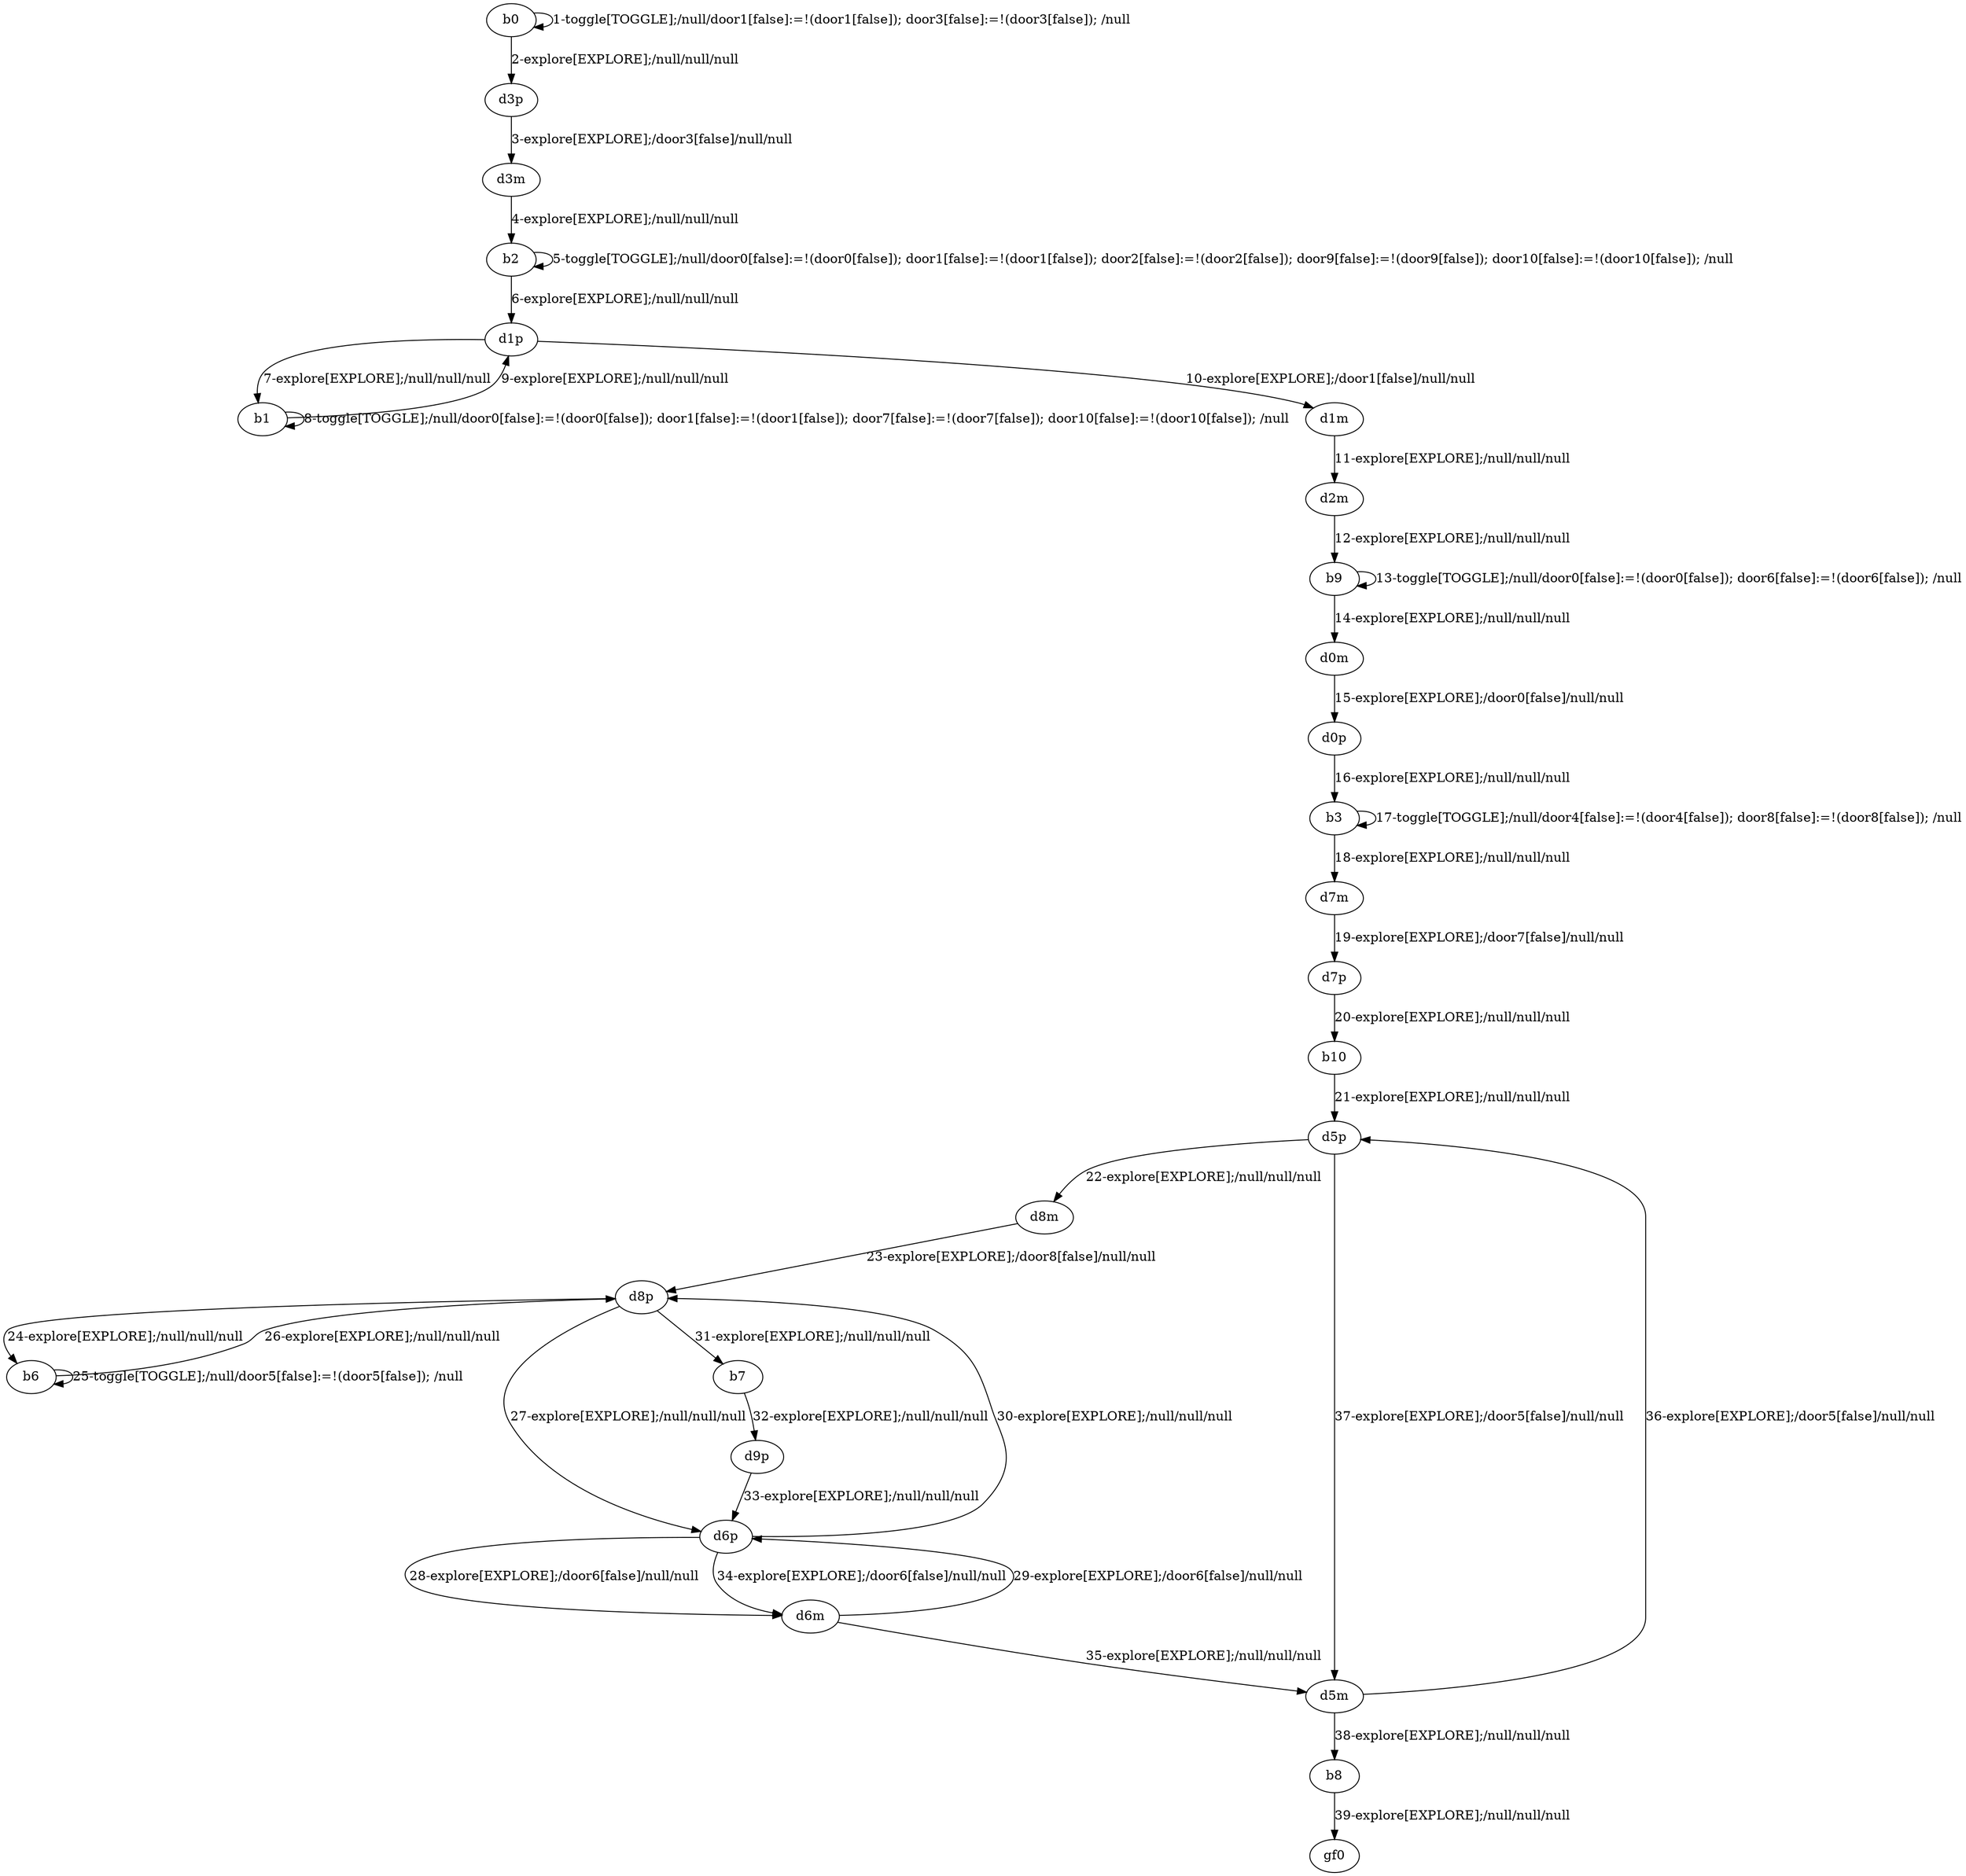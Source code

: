 digraph g {
"b0" -> "b0" [label = "1-toggle[TOGGLE];/null/door1[false]:=!(door1[false]); door3[false]:=!(door3[false]); /null"];
"b0" -> "d3p" [label = "2-explore[EXPLORE];/null/null/null"];
"d3p" -> "d3m" [label = "3-explore[EXPLORE];/door3[false]/null/null"];
"d3m" -> "b2" [label = "4-explore[EXPLORE];/null/null/null"];
"b2" -> "b2" [label = "5-toggle[TOGGLE];/null/door0[false]:=!(door0[false]); door1[false]:=!(door1[false]); door2[false]:=!(door2[false]); door9[false]:=!(door9[false]); door10[false]:=!(door10[false]); /null"];
"b2" -> "d1p" [label = "6-explore[EXPLORE];/null/null/null"];
"d1p" -> "b1" [label = "7-explore[EXPLORE];/null/null/null"];
"b1" -> "b1" [label = "8-toggle[TOGGLE];/null/door0[false]:=!(door0[false]); door1[false]:=!(door1[false]); door7[false]:=!(door7[false]); door10[false]:=!(door10[false]); /null"];
"b1" -> "d1p" [label = "9-explore[EXPLORE];/null/null/null"];
"d1p" -> "d1m" [label = "10-explore[EXPLORE];/door1[false]/null/null"];
"d1m" -> "d2m" [label = "11-explore[EXPLORE];/null/null/null"];
"d2m" -> "b9" [label = "12-explore[EXPLORE];/null/null/null"];
"b9" -> "b9" [label = "13-toggle[TOGGLE];/null/door0[false]:=!(door0[false]); door6[false]:=!(door6[false]); /null"];
"b9" -> "d0m" [label = "14-explore[EXPLORE];/null/null/null"];
"d0m" -> "d0p" [label = "15-explore[EXPLORE];/door0[false]/null/null"];
"d0p" -> "b3" [label = "16-explore[EXPLORE];/null/null/null"];
"b3" -> "b3" [label = "17-toggle[TOGGLE];/null/door4[false]:=!(door4[false]); door8[false]:=!(door8[false]); /null"];
"b3" -> "d7m" [label = "18-explore[EXPLORE];/null/null/null"];
"d7m" -> "d7p" [label = "19-explore[EXPLORE];/door7[false]/null/null"];
"d7p" -> "b10" [label = "20-explore[EXPLORE];/null/null/null"];
"b10" -> "d5p" [label = "21-explore[EXPLORE];/null/null/null"];
"d5p" -> "d8m" [label = "22-explore[EXPLORE];/null/null/null"];
"d8m" -> "d8p" [label = "23-explore[EXPLORE];/door8[false]/null/null"];
"d8p" -> "b6" [label = "24-explore[EXPLORE];/null/null/null"];
"b6" -> "b6" [label = "25-toggle[TOGGLE];/null/door5[false]:=!(door5[false]); /null"];
"b6" -> "d8p" [label = "26-explore[EXPLORE];/null/null/null"];
"d8p" -> "d6p" [label = "27-explore[EXPLORE];/null/null/null"];
"d6p" -> "d6m" [label = "28-explore[EXPLORE];/door6[false]/null/null"];
"d6m" -> "d6p" [label = "29-explore[EXPLORE];/door6[false]/null/null"];
"d6p" -> "d8p" [label = "30-explore[EXPLORE];/null/null/null"];
"d8p" -> "b7" [label = "31-explore[EXPLORE];/null/null/null"];
"b7" -> "d9p" [label = "32-explore[EXPLORE];/null/null/null"];
"d9p" -> "d6p" [label = "33-explore[EXPLORE];/null/null/null"];
"d6p" -> "d6m" [label = "34-explore[EXPLORE];/door6[false]/null/null"];
"d6m" -> "d5m" [label = "35-explore[EXPLORE];/null/null/null"];
"d5m" -> "d5p" [label = "36-explore[EXPLORE];/door5[false]/null/null"];
"d5p" -> "d5m" [label = "37-explore[EXPLORE];/door5[false]/null/null"];
"d5m" -> "b8" [label = "38-explore[EXPLORE];/null/null/null"];
"b8" -> "gf0" [label = "39-explore[EXPLORE];/null/null/null"];
}